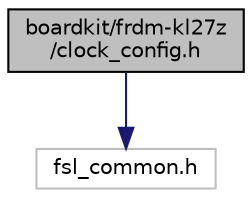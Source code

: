 digraph "boardkit/frdm-kl27z/clock_config.h"
{
  edge [fontname="Helvetica",fontsize="10",labelfontname="Helvetica",labelfontsize="10"];
  node [fontname="Helvetica",fontsize="10",shape=record];
  Node0 [label="boardkit/frdm-kl27z\l/clock_config.h",height=0.2,width=0.4,color="black", fillcolor="grey75", style="filled", fontcolor="black"];
  Node0 -> Node1 [color="midnightblue",fontsize="10",style="solid",fontname="Helvetica"];
  Node1 [label="fsl_common.h",height=0.2,width=0.4,color="grey75", fillcolor="white", style="filled"];
}

